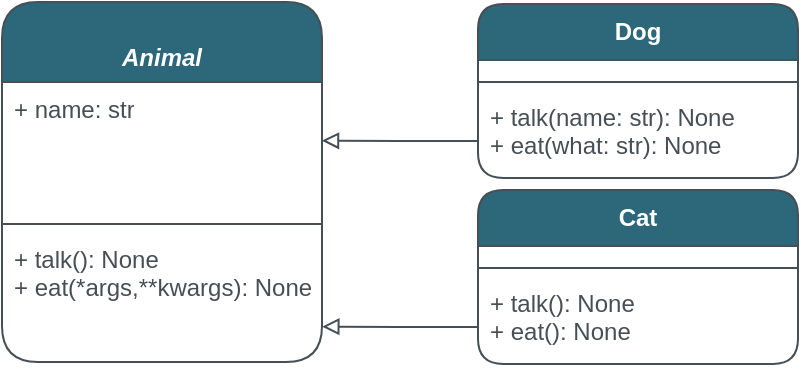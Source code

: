 <mxfile version="21.7.5" type="device">
  <diagram id="C5RBs43oDa-KdzZeNtuy" name="Page-1">
    <mxGraphModel dx="1402" dy="804" grid="0" gridSize="10" guides="1" tooltips="1" connect="1" arrows="1" fold="1" page="1" pageScale="1" pageWidth="827" pageHeight="1169" math="0" shadow="0">
      <root>
        <mxCell id="WIyWlLk6GJQsqaUBKTNV-0" />
        <mxCell id="WIyWlLk6GJQsqaUBKTNV-1" parent="WIyWlLk6GJQsqaUBKTNV-0" />
        <mxCell id="iOeyGtEsCra8uKwSyC5N-0" value="&lt;br&gt;&lt;i&gt;Animal&lt;/i&gt;" style="swimlane;fontStyle=1;align=center;verticalAlign=top;childLayout=stackLayout;horizontal=1;startSize=40;horizontalStack=0;resizeParent=1;resizeParentMax=0;resizeLast=0;collapsible=1;marginBottom=0;whiteSpace=wrap;html=1;strokeColor=#464F55;fontColor=#FFFFFF;fillColor=#2C6879;rounded=1;labelBackgroundColor=none;" parent="WIyWlLk6GJQsqaUBKTNV-1" vertex="1">
          <mxGeometry x="87" y="338" width="160" height="180" as="geometry">
            <mxRectangle x="299" y="276" width="120" height="40" as="alternateBounds" />
          </mxGeometry>
        </mxCell>
        <mxCell id="iOeyGtEsCra8uKwSyC5N-1" value="+ name: str&lt;br&gt;" style="text;strokeColor=none;fillColor=none;align=left;verticalAlign=top;spacingLeft=4;spacingRight=4;overflow=hidden;rotatable=0;points=[[0,0.5],[1,0.5]];portConstraint=eastwest;whiteSpace=wrap;html=1;fontColor=#464F55;rounded=1;labelBackgroundColor=none;" parent="iOeyGtEsCra8uKwSyC5N-0" vertex="1">
          <mxGeometry y="40" width="160" height="67" as="geometry" />
        </mxCell>
        <mxCell id="iOeyGtEsCra8uKwSyC5N-2" value="" style="line;strokeWidth=1;fillColor=none;align=left;verticalAlign=middle;spacingTop=-1;spacingLeft=3;spacingRight=3;rotatable=0;labelPosition=right;points=[];portConstraint=eastwest;strokeColor=#464F55;fontColor=#1A1A1A;rounded=1;labelBackgroundColor=none;" parent="iOeyGtEsCra8uKwSyC5N-0" vertex="1">
          <mxGeometry y="107" width="160" height="8" as="geometry" />
        </mxCell>
        <mxCell id="iOeyGtEsCra8uKwSyC5N-3" value="+ talk(): None&lt;br&gt;+ eat(*args,**kwargs): None" style="text;strokeColor=none;fillColor=none;align=left;verticalAlign=top;spacingLeft=4;spacingRight=4;overflow=hidden;rotatable=0;points=[[0,0.5],[1,0.5]];portConstraint=eastwest;whiteSpace=wrap;html=1;fontColor=#464F55;rounded=1;labelBackgroundColor=none;" parent="iOeyGtEsCra8uKwSyC5N-0" vertex="1">
          <mxGeometry y="115" width="160" height="65" as="geometry" />
        </mxCell>
        <mxCell id="iOeyGtEsCra8uKwSyC5N-5" value="Dog" style="swimlane;fontStyle=1;align=center;verticalAlign=top;childLayout=stackLayout;horizontal=1;startSize=28;horizontalStack=0;resizeParent=1;resizeParentMax=0;resizeLast=0;collapsible=1;marginBottom=0;whiteSpace=wrap;html=1;strokeColor=#464F55;fontColor=#FFFFFF;fillColor=#2C6879;rounded=1;labelBackgroundColor=none;" parent="WIyWlLk6GJQsqaUBKTNV-1" vertex="1">
          <mxGeometry x="325" y="339" width="160" height="87" as="geometry">
            <mxRectangle x="299" y="276" width="120" height="40" as="alternateBounds" />
          </mxGeometry>
        </mxCell>
        <mxCell id="iOeyGtEsCra8uKwSyC5N-7" value="" style="line;strokeWidth=1;fillColor=none;align=left;verticalAlign=middle;spacingTop=-1;spacingLeft=3;spacingRight=3;rotatable=0;labelPosition=right;points=[];portConstraint=eastwest;strokeColor=#464F55;fontColor=#1A1A1A;rounded=1;labelBackgroundColor=none;fixDash=0;movable=1;" parent="iOeyGtEsCra8uKwSyC5N-5" vertex="1">
          <mxGeometry y="28" width="160" height="22" as="geometry" />
        </mxCell>
        <mxCell id="iOeyGtEsCra8uKwSyC5N-8" value="+ talk(name: str): None&lt;br&gt;+ eat(what: str): None" style="text;strokeColor=none;fillColor=none;align=left;verticalAlign=top;spacingLeft=4;spacingRight=4;overflow=hidden;rotatable=0;points=[[0,0.5],[1,0.5]];portConstraint=eastwest;whiteSpace=wrap;html=1;fontColor=#464F55;rounded=1;labelBackgroundColor=none;spacing=2;spacingTop=-7;" parent="iOeyGtEsCra8uKwSyC5N-5" vertex="1">
          <mxGeometry y="50" width="160" height="37" as="geometry" />
        </mxCell>
        <mxCell id="iOeyGtEsCra8uKwSyC5N-9" value="Cat" style="swimlane;fontStyle=1;align=center;verticalAlign=top;childLayout=stackLayout;horizontal=1;startSize=28;horizontalStack=0;resizeParent=1;resizeParentMax=0;resizeLast=0;collapsible=1;marginBottom=0;whiteSpace=wrap;html=1;strokeColor=#464F55;fontColor=#FFFFFF;fillColor=#2C6879;rounded=1;labelBackgroundColor=none;" parent="WIyWlLk6GJQsqaUBKTNV-1" vertex="1">
          <mxGeometry x="325" y="432" width="160" height="87" as="geometry">
            <mxRectangle x="299" y="276" width="120" height="40" as="alternateBounds" />
          </mxGeometry>
        </mxCell>
        <mxCell id="iOeyGtEsCra8uKwSyC5N-10" value="" style="line;strokeWidth=1;fillColor=none;align=left;verticalAlign=middle;spacingTop=-1;spacingLeft=3;spacingRight=3;rotatable=0;labelPosition=right;points=[];portConstraint=eastwest;strokeColor=#464F55;fontColor=#1A1A1A;rounded=1;labelBackgroundColor=none;fixDash=0;movable=1;" parent="iOeyGtEsCra8uKwSyC5N-9" vertex="1">
          <mxGeometry y="28" width="160" height="22" as="geometry" />
        </mxCell>
        <mxCell id="iOeyGtEsCra8uKwSyC5N-11" value="+ talk(): None&lt;br&gt;+ eat(): None" style="text;strokeColor=none;fillColor=none;align=left;verticalAlign=top;spacingLeft=4;spacingRight=4;overflow=hidden;rotatable=0;points=[[0,0.5],[1,0.5]];portConstraint=eastwest;whiteSpace=wrap;html=1;fontColor=#464F55;rounded=1;labelBackgroundColor=none;spacing=2;spacingTop=-7;" parent="iOeyGtEsCra8uKwSyC5N-9" vertex="1">
          <mxGeometry y="50" width="160" height="37" as="geometry" />
        </mxCell>
        <mxCell id="iOeyGtEsCra8uKwSyC5N-12" style="edgeStyle=orthogonalEdgeStyle;rounded=0;orthogonalLoop=1;jettySize=auto;html=1;entryX=1;entryY=0.438;entryDx=0;entryDy=0;entryPerimeter=0;fontColor=#464F55;strokeColor=#464F55;endArrow=block;endFill=0;" parent="WIyWlLk6GJQsqaUBKTNV-1" source="iOeyGtEsCra8uKwSyC5N-8" target="iOeyGtEsCra8uKwSyC5N-1" edge="1">
          <mxGeometry relative="1" as="geometry" />
        </mxCell>
        <mxCell id="iOeyGtEsCra8uKwSyC5N-13" style="edgeStyle=orthogonalEdgeStyle;rounded=0;orthogonalLoop=1;jettySize=auto;html=1;entryX=1.001;entryY=0.728;entryDx=0;entryDy=0;entryPerimeter=0;strokeColor=#464F55;endArrow=block;endFill=0;" parent="WIyWlLk6GJQsqaUBKTNV-1" source="iOeyGtEsCra8uKwSyC5N-11" target="iOeyGtEsCra8uKwSyC5N-3" edge="1">
          <mxGeometry relative="1" as="geometry" />
        </mxCell>
      </root>
    </mxGraphModel>
  </diagram>
</mxfile>

